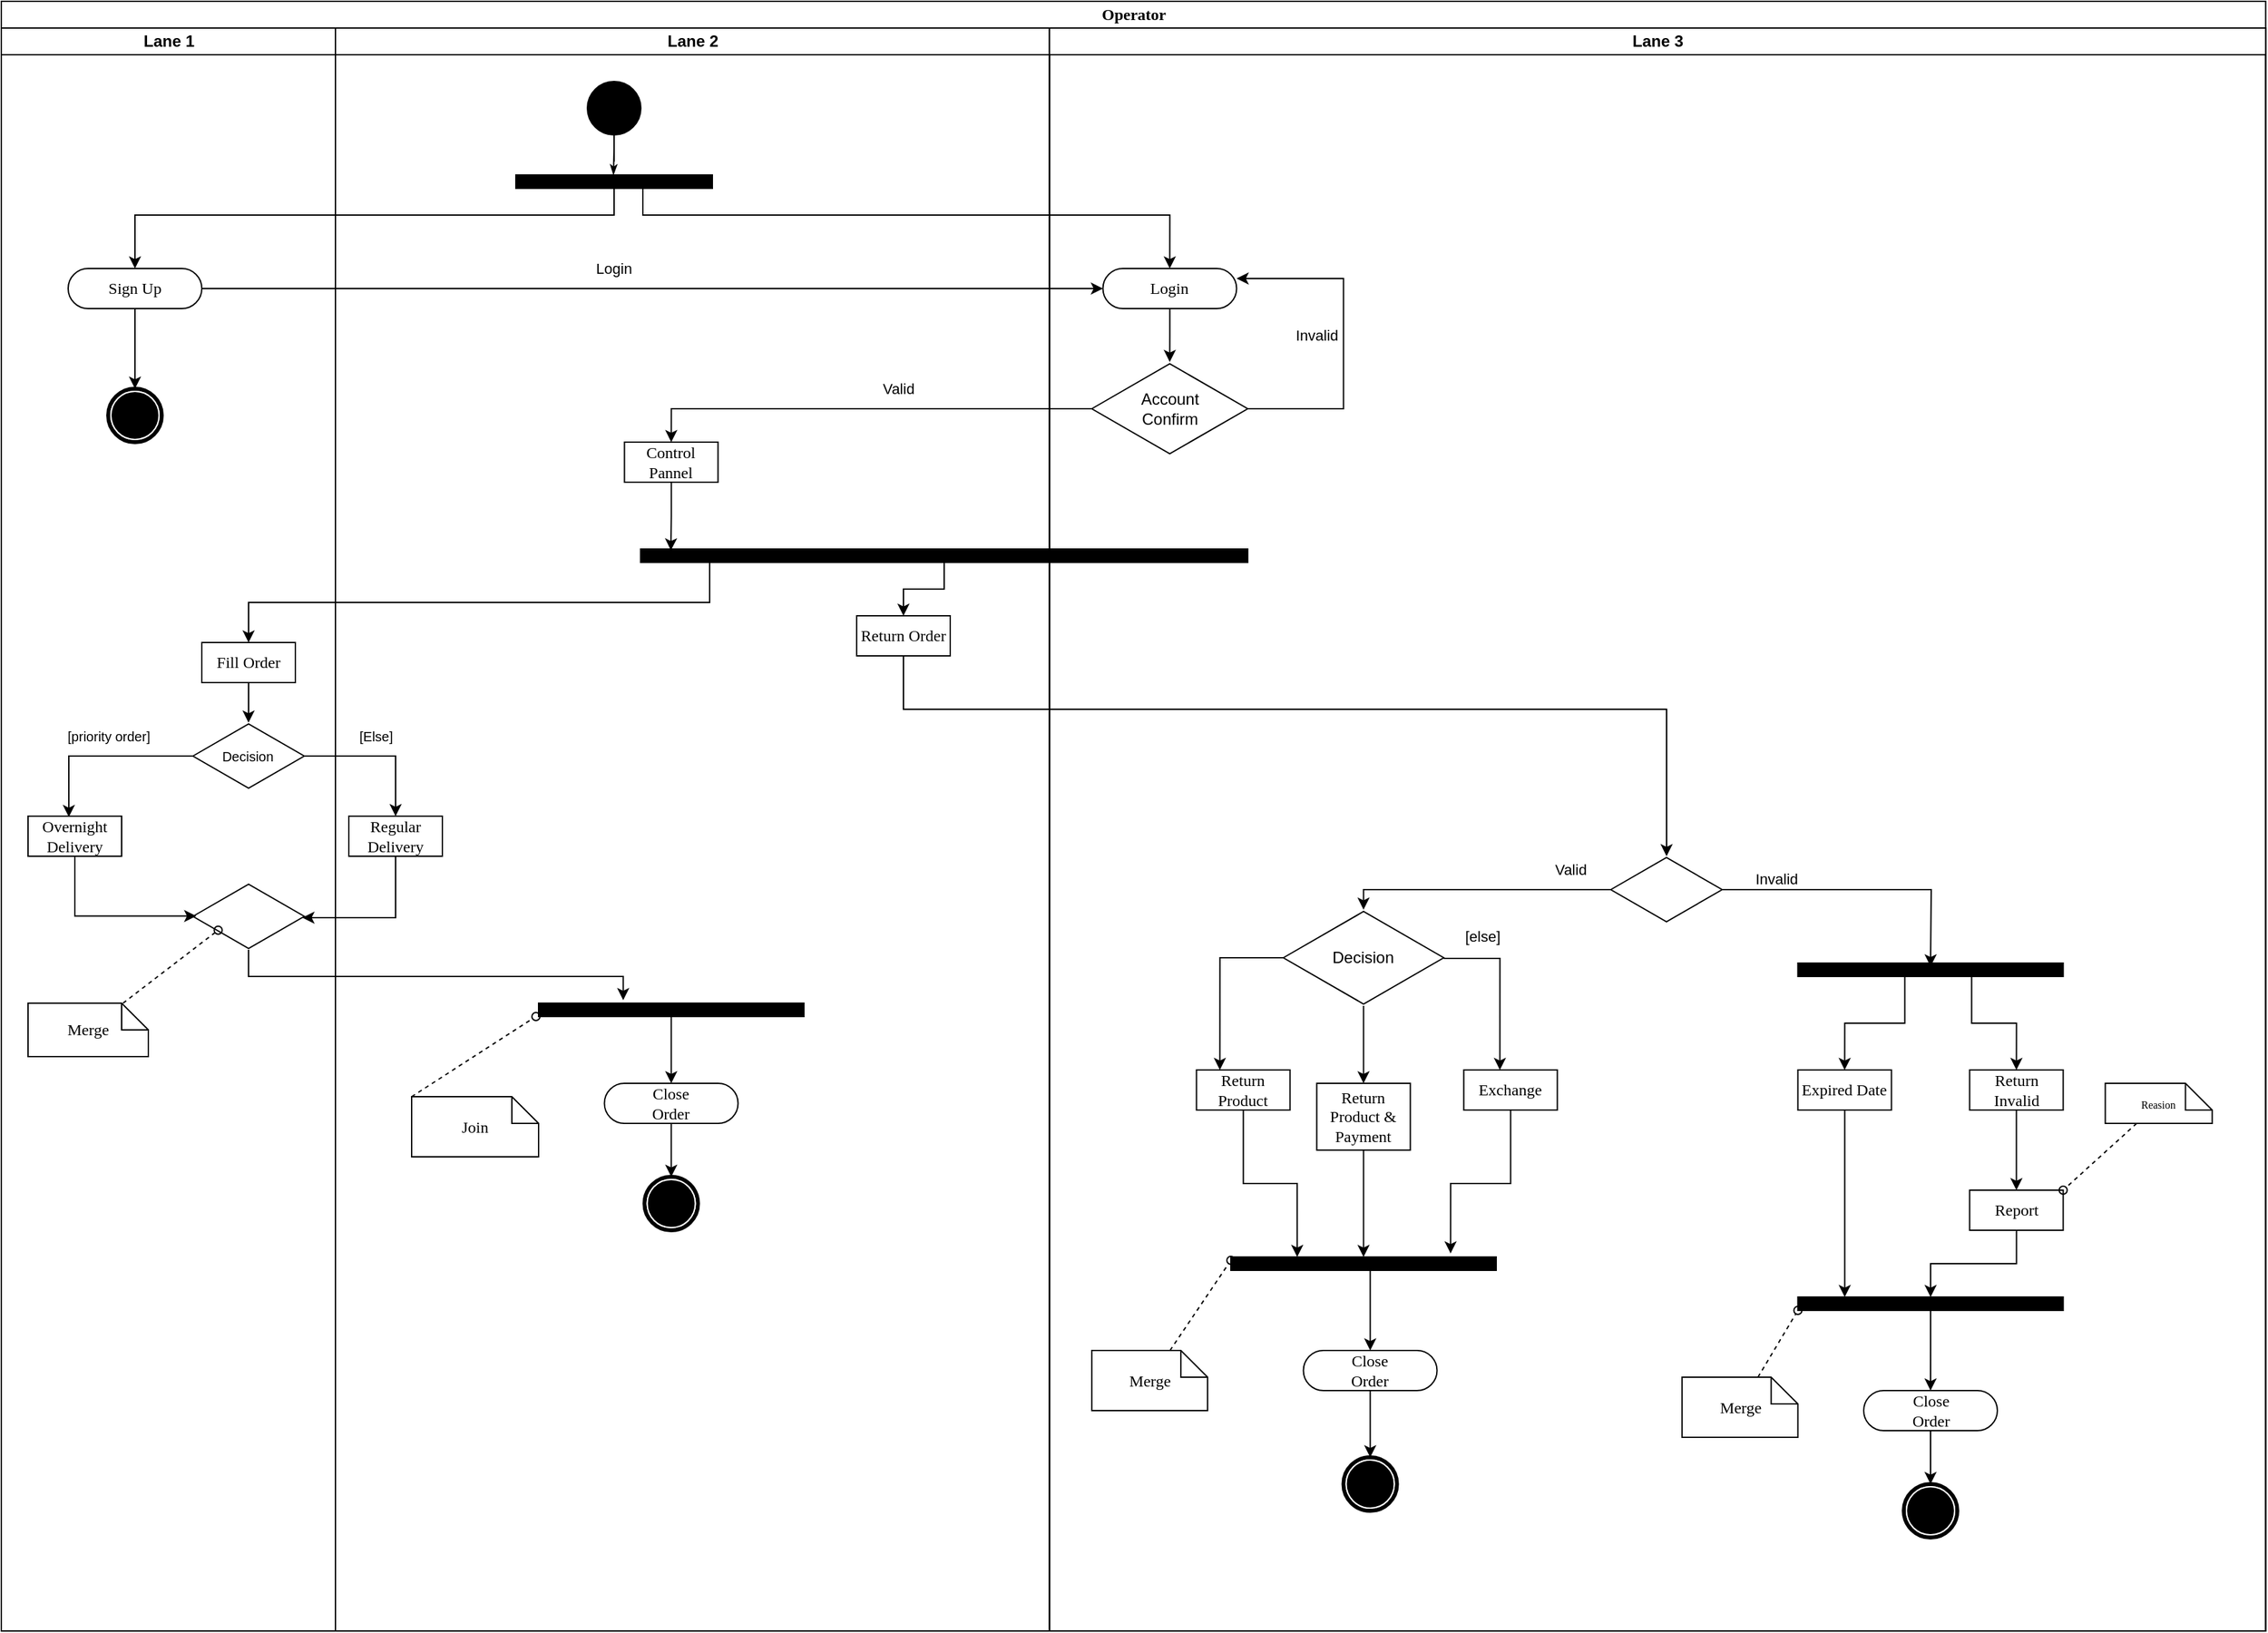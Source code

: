 <mxfile version="21.1.2" type="device">
  <diagram name="Page-1" id="0783ab3e-0a74-02c8-0abd-f7b4e66b4bec">
    <mxGraphModel dx="1026" dy="743" grid="1" gridSize="10" guides="1" tooltips="1" connect="1" arrows="1" fold="1" page="1" pageScale="1" pageWidth="850" pageHeight="1100" background="none" math="0" shadow="0">
      <root>
        <mxCell id="0" />
        <mxCell id="1" parent="0" />
        <mxCell id="1c1d494c118603dd-1" value="Operator" style="swimlane;html=1;childLayout=stackLayout;startSize=20;rounded=0;shadow=0;comic=0;labelBackgroundColor=none;strokeWidth=1;fontFamily=Verdana;fontSize=12;align=center;" parent="1" vertex="1">
          <mxGeometry x="330" y="20" width="1694.26" height="1220" as="geometry" />
        </mxCell>
        <mxCell id="1c1d494c118603dd-2" value="Lane 1" style="swimlane;html=1;startSize=20;" parent="1c1d494c118603dd-1" vertex="1">
          <mxGeometry y="20" width="250" height="1200" as="geometry" />
        </mxCell>
        <mxCell id="1c1d494c118603dd-6" value="Sign Up" style="rounded=1;whiteSpace=wrap;html=1;shadow=0;comic=0;labelBackgroundColor=none;strokeWidth=1;fontFamily=Verdana;fontSize=12;align=center;arcSize=50;" parent="1c1d494c118603dd-2" vertex="1">
          <mxGeometry x="50" y="180" width="100" height="30" as="geometry" />
        </mxCell>
        <mxCell id="quYo24anzbzRUhQwR8t5-5" value="" style="shape=mxgraph.bpmn.shape;html=1;verticalLabelPosition=bottom;labelBackgroundColor=#ffffff;verticalAlign=top;perimeter=ellipsePerimeter;outline=end;symbol=terminate;rounded=0;shadow=0;comic=0;strokeWidth=1;fontFamily=Verdana;fontSize=12;align=center;" parent="1c1d494c118603dd-2" vertex="1">
          <mxGeometry x="80" y="270" width="40" height="40" as="geometry" />
        </mxCell>
        <mxCell id="quYo24anzbzRUhQwR8t5-7" style="edgeStyle=orthogonalEdgeStyle;rounded=0;orthogonalLoop=1;jettySize=auto;html=1;entryX=0.5;entryY=0;entryDx=0;entryDy=0;" parent="1c1d494c118603dd-2" source="1c1d494c118603dd-6" target="quYo24anzbzRUhQwR8t5-5" edge="1">
          <mxGeometry relative="1" as="geometry" />
        </mxCell>
        <mxCell id="quYo24anzbzRUhQwR8t5-22" value="Merge" style="shape=note;whiteSpace=wrap;html=1;rounded=0;shadow=0;comic=0;labelBackgroundColor=none;strokeWidth=1;fontFamily=Verdana;fontSize=12;align=center;size=20;" parent="1c1d494c118603dd-2" vertex="1">
          <mxGeometry x="20" y="730" width="90" height="40" as="geometry" />
        </mxCell>
        <mxCell id="quYo24anzbzRUhQwR8t5-12" value="Fill Order" style="rounded=0;whiteSpace=wrap;html=1;shadow=0;comic=0;labelBackgroundColor=none;strokeWidth=1;fontFamily=Verdana;fontSize=12;align=center;arcSize=50;" parent="1c1d494c118603dd-2" vertex="1">
          <mxGeometry x="150" y="460" width="70" height="30" as="geometry" />
        </mxCell>
        <mxCell id="1c1d494c118603dd-3" value="Lane 2" style="swimlane;html=1;startSize=20;" parent="1c1d494c118603dd-1" vertex="1">
          <mxGeometry x="250" y="20" width="534.26" height="1200" as="geometry" />
        </mxCell>
        <mxCell id="60571a20871a0731-4" value="" style="ellipse;whiteSpace=wrap;html=1;rounded=0;shadow=0;comic=0;labelBackgroundColor=none;strokeWidth=1;fillColor=#000000;fontFamily=Verdana;fontSize=12;align=center;" parent="1c1d494c118603dd-3" vertex="1">
          <mxGeometry x="188.5" y="40" width="40" height="40" as="geometry" />
        </mxCell>
        <mxCell id="1c1d494c118603dd-27" style="edgeStyle=orthogonalEdgeStyle;rounded=0;html=1;labelBackgroundColor=none;startArrow=none;startFill=0;startSize=5;endArrow=classicThin;endFill=1;endSize=5;jettySize=auto;orthogonalLoop=1;strokeWidth=1;fontFamily=Verdana;fontSize=12" parent="1c1d494c118603dd-3" source="60571a20871a0731-4" edge="1">
          <mxGeometry relative="1" as="geometry">
            <mxPoint x="208" y="110" as="targetPoint" />
          </mxGeometry>
        </mxCell>
        <mxCell id="quYo24anzbzRUhQwR8t5-1" value="" style="whiteSpace=wrap;html=1;rounded=0;shadow=0;comic=0;labelBackgroundColor=none;strokeWidth=1;fillColor=#000000;fontFamily=Verdana;fontSize=12;align=center;rotation=0;" parent="1c1d494c118603dd-3" vertex="1">
          <mxGeometry x="135" y="110" width="147" height="10" as="geometry" />
        </mxCell>
        <mxCell id="quYo24anzbzRUhQwR8t5-15" value="Decision" style="html=1;whiteSpace=wrap;aspect=fixed;shape=isoRectangle;fontSize=10;" parent="1c1d494c118603dd-3" vertex="1">
          <mxGeometry x="-106.66" y="520" width="83.33" height="50" as="geometry" />
        </mxCell>
        <mxCell id="quYo24anzbzRUhQwR8t5-16" value="" style="html=1;whiteSpace=wrap;aspect=fixed;shape=isoRectangle;fontSize=10;" parent="1c1d494c118603dd-3" vertex="1">
          <mxGeometry x="-106.66" y="640" width="83.33" height="50" as="geometry" />
        </mxCell>
        <mxCell id="quYo24anzbzRUhQwR8t5-17" style="edgeStyle=orthogonalEdgeStyle;rounded=0;orthogonalLoop=1;jettySize=auto;html=1;entryX=0.03;entryY=0.495;entryDx=0;entryDy=0;entryPerimeter=0;fontSize=10;endArrow=classic;endFill=1;" parent="1c1d494c118603dd-3" source="quYo24anzbzRUhQwR8t5-18" target="quYo24anzbzRUhQwR8t5-16" edge="1">
          <mxGeometry relative="1" as="geometry">
            <Array as="points">
              <mxPoint x="-195" y="665" />
            </Array>
          </mxGeometry>
        </mxCell>
        <mxCell id="quYo24anzbzRUhQwR8t5-18" value="Overnight&lt;br&gt;Delivery" style="rounded=0;whiteSpace=wrap;html=1;shadow=0;comic=0;labelBackgroundColor=none;strokeWidth=1;fontFamily=Verdana;fontSize=12;align=center;arcSize=50;" parent="1c1d494c118603dd-3" vertex="1">
          <mxGeometry x="-230" y="590" width="70" height="30" as="geometry" />
        </mxCell>
        <mxCell id="quYo24anzbzRUhQwR8t5-14" value="[priority order]" style="edgeStyle=orthogonalEdgeStyle;rounded=0;orthogonalLoop=1;jettySize=auto;html=1;entryX=0.436;entryY=0.022;entryDx=0;entryDy=0;entryPerimeter=0;fontSize=10;endArrow=classic;endFill=1;" parent="1c1d494c118603dd-3" source="quYo24anzbzRUhQwR8t5-15" target="quYo24anzbzRUhQwR8t5-18" edge="1">
          <mxGeometry x="-0.085" y="-15" relative="1" as="geometry">
            <mxPoint as="offset" />
          </mxGeometry>
        </mxCell>
        <mxCell id="quYo24anzbzRUhQwR8t5-19" style="edgeStyle=orthogonalEdgeStyle;rounded=0;orthogonalLoop=1;jettySize=auto;html=1;entryX=0.983;entryY=0.519;entryDx=0;entryDy=0;entryPerimeter=0;fontSize=10;endArrow=classic;endFill=1;" parent="1c1d494c118603dd-3" source="quYo24anzbzRUhQwR8t5-20" target="quYo24anzbzRUhQwR8t5-16" edge="1">
          <mxGeometry relative="1" as="geometry">
            <Array as="points">
              <mxPoint x="45" y="666" />
            </Array>
          </mxGeometry>
        </mxCell>
        <mxCell id="quYo24anzbzRUhQwR8t5-20" value="Regular&lt;br&gt;Delivery" style="rounded=0;whiteSpace=wrap;html=1;shadow=0;comic=0;labelBackgroundColor=none;strokeWidth=1;fontFamily=Verdana;fontSize=12;align=center;arcSize=50;" parent="1c1d494c118603dd-3" vertex="1">
          <mxGeometry x="10" y="590" width="70" height="30" as="geometry" />
        </mxCell>
        <mxCell id="quYo24anzbzRUhQwR8t5-13" value="[Else]" style="edgeStyle=orthogonalEdgeStyle;rounded=0;orthogonalLoop=1;jettySize=auto;html=1;entryX=0.5;entryY=0;entryDx=0;entryDy=0;fontSize=10;endArrow=classic;endFill=1;" parent="1c1d494c118603dd-3" source="quYo24anzbzRUhQwR8t5-15" target="quYo24anzbzRUhQwR8t5-20" edge="1">
          <mxGeometry x="-0.059" y="15" relative="1" as="geometry">
            <mxPoint as="offset" />
          </mxGeometry>
        </mxCell>
        <mxCell id="quYo24anzbzRUhQwR8t5-24" value="Close&lt;br&gt;Order" style="rounded=1;whiteSpace=wrap;html=1;shadow=0;comic=0;labelBackgroundColor=none;strokeWidth=1;fontFamily=Verdana;fontSize=12;align=center;arcSize=50;" parent="1c1d494c118603dd-3" vertex="1">
          <mxGeometry x="201.25" y="790" width="100" height="30" as="geometry" />
        </mxCell>
        <mxCell id="quYo24anzbzRUhQwR8t5-25" value="" style="shape=mxgraph.bpmn.shape;html=1;verticalLabelPosition=bottom;labelBackgroundColor=#ffffff;verticalAlign=top;perimeter=ellipsePerimeter;outline=end;symbol=terminate;rounded=0;shadow=0;comic=0;strokeWidth=1;fontFamily=Verdana;fontSize=12;align=center;" parent="1c1d494c118603dd-3" vertex="1">
          <mxGeometry x="231.25" y="860" width="40" height="40" as="geometry" />
        </mxCell>
        <mxCell id="quYo24anzbzRUhQwR8t5-23" style="edgeStyle=orthogonalEdgeStyle;rounded=0;orthogonalLoop=1;jettySize=auto;html=1;entryX=0.5;entryY=0;entryDx=0;entryDy=0;fontSize=10;endArrow=classic;endFill=1;" parent="1c1d494c118603dd-3" source="quYo24anzbzRUhQwR8t5-24" target="quYo24anzbzRUhQwR8t5-25" edge="1">
          <mxGeometry relative="1" as="geometry" />
        </mxCell>
        <mxCell id="quYo24anzbzRUhQwR8t5-30" value="" style="whiteSpace=wrap;html=1;rounded=0;shadow=0;comic=0;labelBackgroundColor=none;strokeWidth=1;fillColor=#000000;fontFamily=Verdana;fontSize=12;align=center;rotation=0;" parent="1c1d494c118603dd-3" vertex="1">
          <mxGeometry x="152" y="730" width="198.5" height="10" as="geometry" />
        </mxCell>
        <mxCell id="quYo24anzbzRUhQwR8t5-35" style="edgeStyle=orthogonalEdgeStyle;rounded=0;orthogonalLoop=1;jettySize=auto;html=1;entryX=0.319;entryY=-0.229;entryDx=0;entryDy=0;entryPerimeter=0;fontSize=10;endArrow=classic;endFill=1;" parent="1c1d494c118603dd-3" source="quYo24anzbzRUhQwR8t5-16" target="quYo24anzbzRUhQwR8t5-30" edge="1">
          <mxGeometry relative="1" as="geometry">
            <Array as="points">
              <mxPoint x="-65" y="710" />
              <mxPoint x="215" y="710" />
            </Array>
          </mxGeometry>
        </mxCell>
        <mxCell id="quYo24anzbzRUhQwR8t5-36" style="edgeStyle=orthogonalEdgeStyle;rounded=0;orthogonalLoop=1;jettySize=auto;html=1;entryX=0.5;entryY=0;entryDx=0;entryDy=0;fontSize=10;endArrow=classic;endFill=1;" parent="1c1d494c118603dd-3" source="quYo24anzbzRUhQwR8t5-30" target="quYo24anzbzRUhQwR8t5-24" edge="1">
          <mxGeometry relative="1" as="geometry" />
        </mxCell>
        <mxCell id="quYo24anzbzRUhQwR8t5-38" style="edgeStyle=orthogonalEdgeStyle;rounded=0;orthogonalLoop=1;jettySize=auto;html=1;entryX=0.622;entryY=0.1;entryDx=0;entryDy=0;entryPerimeter=0;" parent="1c1d494c118603dd-3" source="quYo24anzbzRUhQwR8t5-37" edge="1">
          <mxGeometry relative="1" as="geometry">
            <mxPoint x="250.967" y="391.0" as="targetPoint" />
          </mxGeometry>
        </mxCell>
        <mxCell id="quYo24anzbzRUhQwR8t5-37" value="Control Pannel" style="rounded=0;whiteSpace=wrap;html=1;shadow=0;comic=0;labelBackgroundColor=none;strokeWidth=1;fontFamily=Verdana;fontSize=12;align=center;arcSize=50;" parent="1c1d494c118603dd-3" vertex="1">
          <mxGeometry x="216.25" y="310" width="70" height="30" as="geometry" />
        </mxCell>
        <mxCell id="1c1d494c118603dd-26" value="Join" style="shape=note;whiteSpace=wrap;html=1;rounded=0;shadow=0;comic=0;labelBackgroundColor=none;strokeWidth=1;fontFamily=Verdana;fontSize=12;align=center;size=20;" parent="1c1d494c118603dd-3" vertex="1">
          <mxGeometry x="57" y="800" width="95" height="45" as="geometry" />
        </mxCell>
        <mxCell id="quYo24anzbzRUhQwR8t5-33" style="rounded=0;orthogonalLoop=1;jettySize=auto;html=1;fontSize=10;endArrow=oval;endFill=0;exitX=0;exitY=0;exitDx=0;exitDy=0;exitPerimeter=0;dashed=1;" parent="1c1d494c118603dd-3" source="1c1d494c118603dd-26" edge="1">
          <mxGeometry relative="1" as="geometry">
            <mxPoint x="406.5" y="780" as="sourcePoint" />
            <mxPoint x="150" y="740" as="targetPoint" />
          </mxGeometry>
        </mxCell>
        <mxCell id="b1Bl2C1qgEZqFHbTxYfn-6" value="Return Order" style="rounded=0;whiteSpace=wrap;html=1;shadow=0;comic=0;labelBackgroundColor=none;strokeWidth=1;fontFamily=Verdana;fontSize=12;align=center;arcSize=50;" vertex="1" parent="1c1d494c118603dd-3">
          <mxGeometry x="390" y="440" width="70" height="30" as="geometry" />
        </mxCell>
        <mxCell id="quYo24anzbzRUhQwR8t5-4" style="edgeStyle=orthogonalEdgeStyle;rounded=0;orthogonalLoop=1;jettySize=auto;html=1;entryX=0.5;entryY=0;entryDx=0;entryDy=0;" parent="1c1d494c118603dd-1" source="quYo24anzbzRUhQwR8t5-1" target="quYo24anzbzRUhQwR8t5-2" edge="1">
          <mxGeometry relative="1" as="geometry">
            <Array as="points">
              <mxPoint x="480" y="160" />
              <mxPoint x="874" y="160" />
            </Array>
          </mxGeometry>
        </mxCell>
        <mxCell id="quYo24anzbzRUhQwR8t5-3" style="edgeStyle=orthogonalEdgeStyle;rounded=0;orthogonalLoop=1;jettySize=auto;html=1;entryX=0.5;entryY=0;entryDx=0;entryDy=0;" parent="1c1d494c118603dd-1" source="quYo24anzbzRUhQwR8t5-1" target="1c1d494c118603dd-6" edge="1">
          <mxGeometry relative="1" as="geometry">
            <Array as="points">
              <mxPoint x="459" y="160" />
              <mxPoint x="100" y="160" />
            </Array>
          </mxGeometry>
        </mxCell>
        <mxCell id="quYo24anzbzRUhQwR8t5-39" style="edgeStyle=orthogonalEdgeStyle;rounded=0;orthogonalLoop=1;jettySize=auto;html=1;entryX=0.5;entryY=0;entryDx=0;entryDy=0;" parent="1c1d494c118603dd-1" source="quYo24anzbzRUhQwR8t5-8" target="quYo24anzbzRUhQwR8t5-37" edge="1">
          <mxGeometry relative="1" as="geometry" />
        </mxCell>
        <mxCell id="quYo24anzbzRUhQwR8t5-40" value="Valid" style="edgeLabel;html=1;align=center;verticalAlign=middle;resizable=0;points=[];" parent="quYo24anzbzRUhQwR8t5-39" vertex="1" connectable="0">
          <mxGeometry x="-0.145" relative="1" as="geometry">
            <mxPoint y="-15" as="offset" />
          </mxGeometry>
        </mxCell>
        <mxCell id="quYo24anzbzRUhQwR8t5-21" style="rounded=0;orthogonalLoop=1;jettySize=auto;html=1;entryX=0.227;entryY=0.707;entryDx=0;entryDy=0;entryPerimeter=0;fontSize=10;endArrow=oval;endFill=0;dashed=1;" parent="1c1d494c118603dd-1" source="quYo24anzbzRUhQwR8t5-22" target="quYo24anzbzRUhQwR8t5-16" edge="1">
          <mxGeometry relative="1" as="geometry" />
        </mxCell>
        <mxCell id="b1Bl2C1qgEZqFHbTxYfn-2" style="edgeStyle=orthogonalEdgeStyle;rounded=0;orthogonalLoop=1;jettySize=auto;html=1;entryX=0;entryY=0.5;entryDx=0;entryDy=0;" edge="1" parent="1c1d494c118603dd-1" source="1c1d494c118603dd-6" target="quYo24anzbzRUhQwR8t5-2">
          <mxGeometry relative="1" as="geometry" />
        </mxCell>
        <mxCell id="b1Bl2C1qgEZqFHbTxYfn-3" value="Login" style="edgeLabel;html=1;align=center;verticalAlign=middle;resizable=0;points=[];" vertex="1" connectable="0" parent="b1Bl2C1qgEZqFHbTxYfn-2">
          <mxGeometry x="-0.107" y="3" relative="1" as="geometry">
            <mxPoint x="7" y="-12" as="offset" />
          </mxGeometry>
        </mxCell>
        <mxCell id="1c1d494c118603dd-4" value="Lane 3" style="swimlane;html=1;startSize=20;" parent="1c1d494c118603dd-1" vertex="1">
          <mxGeometry x="784.26" y="20" width="910" height="1200" as="geometry" />
        </mxCell>
        <mxCell id="quYo24anzbzRUhQwR8t5-9" style="edgeStyle=orthogonalEdgeStyle;rounded=0;orthogonalLoop=1;jettySize=auto;html=1;" parent="1c1d494c118603dd-4" source="quYo24anzbzRUhQwR8t5-2" target="quYo24anzbzRUhQwR8t5-8" edge="1">
          <mxGeometry relative="1" as="geometry" />
        </mxCell>
        <mxCell id="quYo24anzbzRUhQwR8t5-2" value="Login" style="rounded=1;whiteSpace=wrap;html=1;shadow=0;comic=0;labelBackgroundColor=none;strokeWidth=1;fontFamily=Verdana;fontSize=12;align=center;arcSize=50;" parent="1c1d494c118603dd-4" vertex="1">
          <mxGeometry x="40" y="180" width="100" height="30" as="geometry" />
        </mxCell>
        <mxCell id="quYo24anzbzRUhQwR8t5-10" value="Invalid" style="edgeStyle=orthogonalEdgeStyle;rounded=0;orthogonalLoop=1;jettySize=auto;html=1;entryX=1;entryY=0.25;entryDx=0;entryDy=0;" parent="1c1d494c118603dd-4" source="quYo24anzbzRUhQwR8t5-8" target="quYo24anzbzRUhQwR8t5-2" edge="1">
          <mxGeometry x="0.017" y="20" relative="1" as="geometry">
            <Array as="points">
              <mxPoint x="220" y="285" />
              <mxPoint x="220" y="188" />
            </Array>
            <mxPoint as="offset" />
          </mxGeometry>
        </mxCell>
        <mxCell id="quYo24anzbzRUhQwR8t5-8" value="Account&lt;br&gt;Confirm" style="html=1;whiteSpace=wrap;aspect=fixed;shape=isoRectangle;" parent="1c1d494c118603dd-4" vertex="1">
          <mxGeometry x="31.66" y="250" width="116.67" height="70" as="geometry" />
        </mxCell>
        <mxCell id="quYo24anzbzRUhQwR8t5-60" style="edgeStyle=orthogonalEdgeStyle;rounded=0;orthogonalLoop=1;jettySize=auto;html=1;" parent="1c1d494c118603dd-4" source="quYo24anzbzRUhQwR8t5-43" target="tDK7TR7WLqsX63cIi4tw-1" edge="1">
          <mxGeometry relative="1" as="geometry">
            <mxPoint x="249.24" y="700" as="targetPoint" />
            <Array as="points">
              <mxPoint x="234.99" y="645" />
            </Array>
          </mxGeometry>
        </mxCell>
        <mxCell id="quYo24anzbzRUhQwR8t5-62" value="Valid" style="edgeLabel;html=1;align=center;verticalAlign=middle;resizable=0;points=[];" parent="quYo24anzbzRUhQwR8t5-60" vertex="1" connectable="0">
          <mxGeometry x="-0.607" y="-1" relative="1" as="geometry">
            <mxPoint x="9" y="-14" as="offset" />
          </mxGeometry>
        </mxCell>
        <mxCell id="quYo24anzbzRUhQwR8t5-43" value="" style="html=1;whiteSpace=wrap;aspect=fixed;shape=isoRectangle;fontSize=10;" parent="1c1d494c118603dd-4" vertex="1">
          <mxGeometry x="419.99" y="620" width="83.33" height="50" as="geometry" />
        </mxCell>
        <mxCell id="quYo24anzbzRUhQwR8t5-57" style="edgeStyle=orthogonalEdgeStyle;rounded=0;orthogonalLoop=1;jettySize=auto;html=1;entryX=0.5;entryY=0;entryDx=0;entryDy=0;" parent="1c1d494c118603dd-4" source="quYo24anzbzRUhQwR8t5-46" target="quYo24anzbzRUhQwR8t5-56" edge="1">
          <mxGeometry relative="1" as="geometry" />
        </mxCell>
        <mxCell id="quYo24anzbzRUhQwR8t5-46" value="Return Invalid" style="rounded=0;whiteSpace=wrap;html=1;shadow=0;comic=0;labelBackgroundColor=none;strokeWidth=1;fontFamily=Verdana;fontSize=12;align=center;arcSize=50;" parent="1c1d494c118603dd-4" vertex="1">
          <mxGeometry x="688.49" y="780" width="70" height="30" as="geometry" />
        </mxCell>
        <mxCell id="quYo24anzbzRUhQwR8t5-54" style="edgeStyle=orthogonalEdgeStyle;rounded=0;orthogonalLoop=1;jettySize=auto;html=1;entryX=0.5;entryY=0;entryDx=0;entryDy=0;" parent="1c1d494c118603dd-4" source="quYo24anzbzRUhQwR8t5-51" target="quYo24anzbzRUhQwR8t5-53" edge="1">
          <mxGeometry relative="1" as="geometry">
            <Array as="points">
              <mxPoint x="639.99" y="745" />
              <mxPoint x="594.99" y="745" />
            </Array>
          </mxGeometry>
        </mxCell>
        <mxCell id="quYo24anzbzRUhQwR8t5-55" style="edgeStyle=orthogonalEdgeStyle;rounded=0;orthogonalLoop=1;jettySize=auto;html=1;entryX=0.5;entryY=0;entryDx=0;entryDy=0;" parent="1c1d494c118603dd-4" source="quYo24anzbzRUhQwR8t5-51" target="quYo24anzbzRUhQwR8t5-46" edge="1">
          <mxGeometry relative="1" as="geometry">
            <Array as="points">
              <mxPoint x="689.99" y="745" />
              <mxPoint x="723.99" y="745" />
            </Array>
          </mxGeometry>
        </mxCell>
        <mxCell id="quYo24anzbzRUhQwR8t5-51" value="" style="whiteSpace=wrap;html=1;rounded=0;shadow=0;comic=0;labelBackgroundColor=none;strokeWidth=1;fillColor=#000000;fontFamily=Verdana;fontSize=12;align=center;rotation=0;" parent="1c1d494c118603dd-4" vertex="1">
          <mxGeometry x="559.99" y="700" width="198.5" height="10" as="geometry" />
        </mxCell>
        <mxCell id="quYo24anzbzRUhQwR8t5-85" style="edgeStyle=orthogonalEdgeStyle;rounded=0;orthogonalLoop=1;jettySize=auto;html=1;endArrow=classic;endFill=1;" parent="1c1d494c118603dd-4" source="quYo24anzbzRUhQwR8t5-53" target="quYo24anzbzRUhQwR8t5-83" edge="1">
          <mxGeometry relative="1" as="geometry">
            <Array as="points">
              <mxPoint x="594.99" y="920" />
              <mxPoint x="594.99" y="920" />
            </Array>
          </mxGeometry>
        </mxCell>
        <mxCell id="quYo24anzbzRUhQwR8t5-53" value="Expired Date" style="rounded=0;whiteSpace=wrap;html=1;shadow=0;comic=0;labelBackgroundColor=none;strokeWidth=1;fontFamily=Verdana;fontSize=12;align=center;arcSize=50;" parent="1c1d494c118603dd-4" vertex="1">
          <mxGeometry x="559.99" y="780" width="70" height="30" as="geometry" />
        </mxCell>
        <mxCell id="quYo24anzbzRUhQwR8t5-84" style="edgeStyle=orthogonalEdgeStyle;rounded=0;orthogonalLoop=1;jettySize=auto;html=1;endArrow=classic;endFill=1;" parent="1c1d494c118603dd-4" source="quYo24anzbzRUhQwR8t5-56" target="quYo24anzbzRUhQwR8t5-83" edge="1">
          <mxGeometry relative="1" as="geometry" />
        </mxCell>
        <mxCell id="quYo24anzbzRUhQwR8t5-56" value="Report" style="rounded=0;whiteSpace=wrap;html=1;shadow=0;comic=0;labelBackgroundColor=none;strokeWidth=1;fontFamily=Verdana;fontSize=12;align=center;arcSize=50;" parent="1c1d494c118603dd-4" vertex="1">
          <mxGeometry x="688.49" y="870" width="70" height="30" as="geometry" />
        </mxCell>
        <mxCell id="quYo24anzbzRUhQwR8t5-73" style="edgeStyle=orthogonalEdgeStyle;rounded=0;orthogonalLoop=1;jettySize=auto;html=1;entryX=0.25;entryY=0;entryDx=0;entryDy=0;" parent="1c1d494c118603dd-4" source="quYo24anzbzRUhQwR8t5-58" target="quYo24anzbzRUhQwR8t5-70" edge="1">
          <mxGeometry relative="1" as="geometry" />
        </mxCell>
        <mxCell id="quYo24anzbzRUhQwR8t5-58" value="Return Product" style="rounded=0;whiteSpace=wrap;html=1;shadow=0;comic=0;labelBackgroundColor=none;strokeWidth=1;fontFamily=Verdana;fontSize=12;align=center;arcSize=50;" parent="1c1d494c118603dd-4" vertex="1">
          <mxGeometry x="109.99" y="780" width="70" height="30" as="geometry" />
        </mxCell>
        <mxCell id="quYo24anzbzRUhQwR8t5-52" style="edgeStyle=orthogonalEdgeStyle;rounded=0;orthogonalLoop=1;jettySize=auto;html=1;entryX=0.5;entryY=0;entryDx=0;entryDy=0;" parent="1c1d494c118603dd-4" source="quYo24anzbzRUhQwR8t5-43" edge="1">
          <mxGeometry relative="1" as="geometry">
            <mxPoint x="502.99" y="648" as="sourcePoint" />
            <mxPoint x="659.24" y="702.5" as="targetPoint" />
          </mxGeometry>
        </mxCell>
        <mxCell id="quYo24anzbzRUhQwR8t5-61" value="Invalid" style="edgeLabel;html=1;align=center;verticalAlign=middle;resizable=0;points=[];" parent="quYo24anzbzRUhQwR8t5-52" vertex="1" connectable="0">
          <mxGeometry x="-0.62" y="1" relative="1" as="geometry">
            <mxPoint y="-7" as="offset" />
          </mxGeometry>
        </mxCell>
        <mxCell id="tDK7TR7WLqsX63cIi4tw-5" style="edgeStyle=orthogonalEdgeStyle;rounded=0;orthogonalLoop=1;jettySize=auto;html=1;entryX=0.5;entryY=0;entryDx=0;entryDy=0;" parent="1c1d494c118603dd-4" source="quYo24anzbzRUhQwR8t5-63" target="quYo24anzbzRUhQwR8t5-70" edge="1">
          <mxGeometry relative="1" as="geometry" />
        </mxCell>
        <mxCell id="quYo24anzbzRUhQwR8t5-63" value="Return Product &amp;amp; Payment" style="rounded=0;whiteSpace=wrap;html=1;shadow=0;comic=0;labelBackgroundColor=none;strokeWidth=1;fontFamily=Verdana;fontSize=12;align=center;arcSize=50;" parent="1c1d494c118603dd-4" vertex="1">
          <mxGeometry x="199.99" y="790" width="70" height="50" as="geometry" />
        </mxCell>
        <mxCell id="quYo24anzbzRUhQwR8t5-71" style="edgeStyle=orthogonalEdgeStyle;rounded=0;orthogonalLoop=1;jettySize=auto;html=1;entryX=0.828;entryY=-0.267;entryDx=0;entryDy=0;entryPerimeter=0;" parent="1c1d494c118603dd-4" source="quYo24anzbzRUhQwR8t5-64" target="quYo24anzbzRUhQwR8t5-70" edge="1">
          <mxGeometry relative="1" as="geometry" />
        </mxCell>
        <mxCell id="quYo24anzbzRUhQwR8t5-64" value="Exchange" style="rounded=0;whiteSpace=wrap;html=1;shadow=0;comic=0;labelBackgroundColor=none;strokeWidth=1;fontFamily=Verdana;fontSize=12;align=center;arcSize=50;" parent="1c1d494c118603dd-4" vertex="1">
          <mxGeometry x="309.99" y="780" width="70" height="30" as="geometry" />
        </mxCell>
        <mxCell id="quYo24anzbzRUhQwR8t5-81" style="edgeStyle=orthogonalEdgeStyle;rounded=0;orthogonalLoop=1;jettySize=auto;html=1;entryX=0.5;entryY=0;entryDx=0;entryDy=0;endArrow=classic;endFill=1;" parent="1c1d494c118603dd-4" source="quYo24anzbzRUhQwR8t5-70" target="quYo24anzbzRUhQwR8t5-79" edge="1">
          <mxGeometry relative="1" as="geometry">
            <Array as="points">
              <mxPoint x="239.99" y="950" />
              <mxPoint x="239.99" y="950" />
            </Array>
          </mxGeometry>
        </mxCell>
        <mxCell id="quYo24anzbzRUhQwR8t5-70" value="" style="whiteSpace=wrap;html=1;rounded=0;shadow=0;comic=0;labelBackgroundColor=none;strokeWidth=1;fillColor=#000000;fontFamily=Verdana;fontSize=12;align=center;rotation=0;" parent="1c1d494c118603dd-4" vertex="1">
          <mxGeometry x="135.74" y="920" width="198.5" height="10" as="geometry" />
        </mxCell>
        <mxCell id="quYo24anzbzRUhQwR8t5-75" style="rounded=0;orthogonalLoop=1;jettySize=auto;html=1;entryX=0;entryY=0.25;entryDx=0;entryDy=0;dashed=1;endArrow=oval;endFill=0;" parent="1c1d494c118603dd-4" source="quYo24anzbzRUhQwR8t5-74" target="quYo24anzbzRUhQwR8t5-70" edge="1">
          <mxGeometry relative="1" as="geometry" />
        </mxCell>
        <mxCell id="quYo24anzbzRUhQwR8t5-74" value="Merge" style="shape=note;whiteSpace=wrap;html=1;rounded=0;shadow=0;comic=0;labelBackgroundColor=none;strokeWidth=1;fontFamily=Verdana;fontSize=12;align=center;size=20;" parent="1c1d494c118603dd-4" vertex="1">
          <mxGeometry x="31.66" y="990" width="86.66" height="45" as="geometry" />
        </mxCell>
        <mxCell id="quYo24anzbzRUhQwR8t5-78" value="" style="shape=mxgraph.bpmn.shape;html=1;verticalLabelPosition=bottom;labelBackgroundColor=#ffffff;verticalAlign=top;perimeter=ellipsePerimeter;outline=end;symbol=terminate;rounded=0;shadow=0;comic=0;strokeWidth=1;fontFamily=Verdana;fontSize=12;align=center;" parent="1c1d494c118603dd-4" vertex="1">
          <mxGeometry x="219.99" y="1070" width="40" height="40" as="geometry" />
        </mxCell>
        <mxCell id="quYo24anzbzRUhQwR8t5-82" style="edgeStyle=orthogonalEdgeStyle;rounded=0;orthogonalLoop=1;jettySize=auto;html=1;endArrow=classic;endFill=1;" parent="1c1d494c118603dd-4" source="quYo24anzbzRUhQwR8t5-79" target="quYo24anzbzRUhQwR8t5-78" edge="1">
          <mxGeometry relative="1" as="geometry" />
        </mxCell>
        <mxCell id="quYo24anzbzRUhQwR8t5-79" value="Close&lt;br&gt;Order" style="rounded=1;whiteSpace=wrap;html=1;shadow=0;comic=0;labelBackgroundColor=none;strokeWidth=1;fontFamily=Verdana;fontSize=12;align=center;arcSize=50;" parent="1c1d494c118603dd-4" vertex="1">
          <mxGeometry x="189.99" y="990" width="100" height="30" as="geometry" />
        </mxCell>
        <mxCell id="quYo24anzbzRUhQwR8t5-89" style="edgeStyle=orthogonalEdgeStyle;rounded=0;orthogonalLoop=1;jettySize=auto;html=1;entryX=0.5;entryY=0;entryDx=0;entryDy=0;endArrow=classic;endFill=1;" parent="1c1d494c118603dd-4" source="quYo24anzbzRUhQwR8t5-83" target="quYo24anzbzRUhQwR8t5-88" edge="1">
          <mxGeometry relative="1" as="geometry" />
        </mxCell>
        <mxCell id="quYo24anzbzRUhQwR8t5-83" value="" style="whiteSpace=wrap;html=1;rounded=0;shadow=0;comic=0;labelBackgroundColor=none;strokeWidth=1;fillColor=#000000;fontFamily=Verdana;fontSize=12;align=center;rotation=0;" parent="1c1d494c118603dd-4" vertex="1">
          <mxGeometry x="559.99" y="950" width="198.5" height="10" as="geometry" />
        </mxCell>
        <mxCell id="quYo24anzbzRUhQwR8t5-87" style="rounded=0;orthogonalLoop=1;jettySize=auto;html=1;entryX=0;entryY=1;entryDx=0;entryDy=0;endArrow=oval;endFill=0;dashed=1;" parent="1c1d494c118603dd-4" source="quYo24anzbzRUhQwR8t5-86" target="quYo24anzbzRUhQwR8t5-83" edge="1">
          <mxGeometry relative="1" as="geometry" />
        </mxCell>
        <mxCell id="quYo24anzbzRUhQwR8t5-86" value="Merge" style="shape=note;whiteSpace=wrap;html=1;rounded=0;shadow=0;comic=0;labelBackgroundColor=none;strokeWidth=1;fontFamily=Verdana;fontSize=12;align=center;size=20;" parent="1c1d494c118603dd-4" vertex="1">
          <mxGeometry x="473.33" y="1010" width="86.66" height="45" as="geometry" />
        </mxCell>
        <mxCell id="quYo24anzbzRUhQwR8t5-91" style="edgeStyle=orthogonalEdgeStyle;rounded=0;orthogonalLoop=1;jettySize=auto;html=1;entryX=0.5;entryY=0;entryDx=0;entryDy=0;endArrow=classic;endFill=1;" parent="1c1d494c118603dd-4" source="quYo24anzbzRUhQwR8t5-88" target="quYo24anzbzRUhQwR8t5-90" edge="1">
          <mxGeometry relative="1" as="geometry" />
        </mxCell>
        <mxCell id="quYo24anzbzRUhQwR8t5-88" value="Close&lt;br&gt;Order" style="rounded=1;whiteSpace=wrap;html=1;shadow=0;comic=0;labelBackgroundColor=none;strokeWidth=1;fontFamily=Verdana;fontSize=12;align=center;arcSize=50;" parent="1c1d494c118603dd-4" vertex="1">
          <mxGeometry x="609.24" y="1020" width="100" height="30" as="geometry" />
        </mxCell>
        <mxCell id="quYo24anzbzRUhQwR8t5-90" value="" style="shape=mxgraph.bpmn.shape;html=1;verticalLabelPosition=bottom;labelBackgroundColor=#ffffff;verticalAlign=top;perimeter=ellipsePerimeter;outline=end;symbol=terminate;rounded=0;shadow=0;comic=0;strokeWidth=1;fontFamily=Verdana;fontSize=12;align=center;" parent="1c1d494c118603dd-4" vertex="1">
          <mxGeometry x="639.24" y="1090" width="40" height="40" as="geometry" />
        </mxCell>
        <mxCell id="tDK7TR7WLqsX63cIi4tw-2" style="edgeStyle=orthogonalEdgeStyle;rounded=0;orthogonalLoop=1;jettySize=auto;html=1;" parent="1c1d494c118603dd-4" source="tDK7TR7WLqsX63cIi4tw-1" target="quYo24anzbzRUhQwR8t5-63" edge="1">
          <mxGeometry relative="1" as="geometry">
            <Array as="points" />
          </mxGeometry>
        </mxCell>
        <mxCell id="tDK7TR7WLqsX63cIi4tw-4" style="edgeStyle=orthogonalEdgeStyle;rounded=0;orthogonalLoop=1;jettySize=auto;html=1;entryX=0.25;entryY=0;entryDx=0;entryDy=0;" parent="1c1d494c118603dd-4" source="tDK7TR7WLqsX63cIi4tw-1" target="quYo24anzbzRUhQwR8t5-58" edge="1">
          <mxGeometry relative="1" as="geometry">
            <Array as="points">
              <mxPoint x="127.99" y="696" />
            </Array>
          </mxGeometry>
        </mxCell>
        <mxCell id="tDK7TR7WLqsX63cIi4tw-1" value="Decision" style="html=1;whiteSpace=wrap;aspect=fixed;shape=isoRectangle;" parent="1c1d494c118603dd-4" vertex="1">
          <mxGeometry x="174.99" y="660" width="120" height="72" as="geometry" />
        </mxCell>
        <mxCell id="tDK7TR7WLqsX63cIi4tw-3" style="edgeStyle=orthogonalEdgeStyle;rounded=0;orthogonalLoop=1;jettySize=auto;html=1;entryX=0.386;entryY=-0.017;entryDx=0;entryDy=0;entryPerimeter=0;" parent="1c1d494c118603dd-4" edge="1">
          <mxGeometry relative="1" as="geometry">
            <mxPoint x="294.99" y="696.51" as="sourcePoint" />
            <mxPoint x="337.01" y="780" as="targetPoint" />
            <Array as="points">
              <mxPoint x="336.99" y="696.51" />
            </Array>
          </mxGeometry>
        </mxCell>
        <mxCell id="tDK7TR7WLqsX63cIi4tw-6" value="[else]" style="edgeLabel;html=1;align=center;verticalAlign=middle;resizable=0;points=[];" parent="tDK7TR7WLqsX63cIi4tw-3" vertex="1" connectable="0">
          <mxGeometry x="-0.555" y="-2" relative="1" as="geometry">
            <mxPoint y="-19" as="offset" />
          </mxGeometry>
        </mxCell>
        <mxCell id="tDK7TR7WLqsX63cIi4tw-12" value="&lt;font style=&quot;font-size: 8px;&quot;&gt;Reasion&lt;/font&gt;" style="shape=note;whiteSpace=wrap;html=1;rounded=0;shadow=0;comic=0;labelBackgroundColor=none;strokeWidth=1;fontFamily=Verdana;fontSize=12;align=center;size=20;" parent="1c1d494c118603dd-4" vertex="1">
          <mxGeometry x="789.99" y="790" width="80" height="30" as="geometry" />
        </mxCell>
        <mxCell id="b1Bl2C1qgEZqFHbTxYfn-4" value="" style="whiteSpace=wrap;html=1;rounded=0;shadow=0;comic=0;labelBackgroundColor=none;strokeWidth=1;fillColor=#000000;fontFamily=Verdana;fontSize=12;align=center;rotation=0;" vertex="1" parent="1c1d494c118603dd-4">
          <mxGeometry x="-305.93" y="390" width="454.26" height="10" as="geometry" />
        </mxCell>
        <mxCell id="tDK7TR7WLqsX63cIi4tw-13" style="rounded=0;orthogonalLoop=1;jettySize=auto;html=1;fontSize=8;endArrow=oval;endFill=0;dashed=1;entryX=1;entryY=0;entryDx=0;entryDy=0;" parent="1c1d494c118603dd-4" source="tDK7TR7WLqsX63cIi4tw-12" edge="1" target="quYo24anzbzRUhQwR8t5-56">
          <mxGeometry relative="1" as="geometry">
            <mxPoint x="425.73" y="870" as="targetPoint" />
          </mxGeometry>
        </mxCell>
        <mxCell id="quYo24anzbzRUhQwR8t5-11" style="edgeStyle=orthogonalEdgeStyle;rounded=0;orthogonalLoop=1;jettySize=auto;html=1;fontSize=10;endArrow=classic;endFill=1;" parent="1c1d494c118603dd-1" source="quYo24anzbzRUhQwR8t5-12" target="quYo24anzbzRUhQwR8t5-15" edge="1">
          <mxGeometry relative="1" as="geometry" />
        </mxCell>
        <mxCell id="b1Bl2C1qgEZqFHbTxYfn-5" style="edgeStyle=orthogonalEdgeStyle;rounded=0;orthogonalLoop=1;jettySize=auto;html=1;entryX=0.5;entryY=0;entryDx=0;entryDy=0;" edge="1" parent="1c1d494c118603dd-1" source="b1Bl2C1qgEZqFHbTxYfn-4" target="quYo24anzbzRUhQwR8t5-12">
          <mxGeometry relative="1" as="geometry">
            <Array as="points">
              <mxPoint x="530" y="450" />
              <mxPoint x="185" y="450" />
            </Array>
          </mxGeometry>
        </mxCell>
        <mxCell id="b1Bl2C1qgEZqFHbTxYfn-7" style="edgeStyle=orthogonalEdgeStyle;rounded=0;orthogonalLoop=1;jettySize=auto;html=1;entryX=0.5;entryY=0;entryDx=0;entryDy=0;" edge="1" parent="1c1d494c118603dd-1" source="b1Bl2C1qgEZqFHbTxYfn-4" target="b1Bl2C1qgEZqFHbTxYfn-6">
          <mxGeometry relative="1" as="geometry" />
        </mxCell>
        <mxCell id="b1Bl2C1qgEZqFHbTxYfn-8" style="edgeStyle=orthogonalEdgeStyle;rounded=0;orthogonalLoop=1;jettySize=auto;html=1;" edge="1" parent="1c1d494c118603dd-1" source="b1Bl2C1qgEZqFHbTxYfn-6" target="quYo24anzbzRUhQwR8t5-43">
          <mxGeometry relative="1" as="geometry">
            <Array as="points">
              <mxPoint x="675" y="530" />
              <mxPoint x="1246" y="530" />
            </Array>
          </mxGeometry>
        </mxCell>
      </root>
    </mxGraphModel>
  </diagram>
</mxfile>
